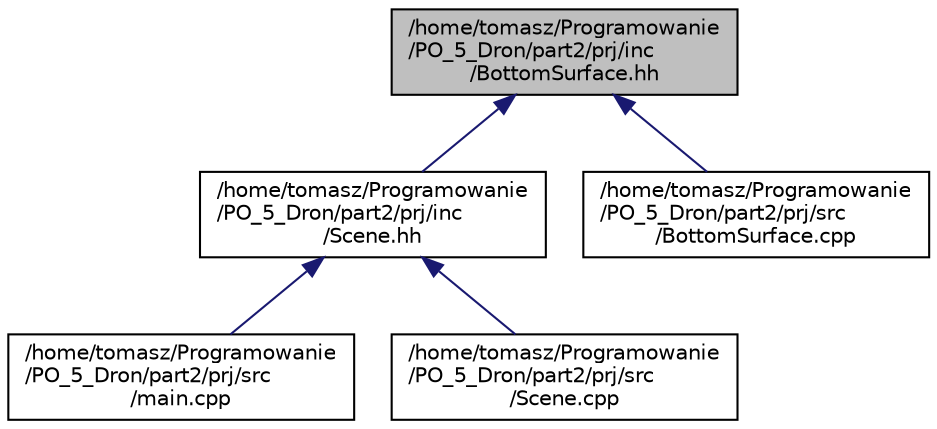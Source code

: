 digraph "/home/tomasz/Programowanie/PO_5_Dron/part2/prj/inc/BottomSurface.hh"
{
  edge [fontname="Helvetica",fontsize="10",labelfontname="Helvetica",labelfontsize="10"];
  node [fontname="Helvetica",fontsize="10",shape=record];
  Node5 [label="/home/tomasz/Programowanie\l/PO_5_Dron/part2/prj/inc\l/BottomSurface.hh",height=0.2,width=0.4,color="black", fillcolor="grey75", style="filled", fontcolor="black"];
  Node5 -> Node6 [dir="back",color="midnightblue",fontsize="10",style="solid",fontname="Helvetica"];
  Node6 [label="/home/tomasz/Programowanie\l/PO_5_Dron/part2/prj/inc\l/Scene.hh",height=0.2,width=0.4,color="black", fillcolor="white", style="filled",URL="$_scene_8hh.html"];
  Node6 -> Node7 [dir="back",color="midnightblue",fontsize="10",style="solid",fontname="Helvetica"];
  Node7 [label="/home/tomasz/Programowanie\l/PO_5_Dron/part2/prj/src\l/main.cpp",height=0.2,width=0.4,color="black", fillcolor="white", style="filled",URL="$main_8cpp.html"];
  Node6 -> Node8 [dir="back",color="midnightblue",fontsize="10",style="solid",fontname="Helvetica"];
  Node8 [label="/home/tomasz/Programowanie\l/PO_5_Dron/part2/prj/src\l/Scene.cpp",height=0.2,width=0.4,color="black", fillcolor="white", style="filled",URL="$_scene_8cpp.html"];
  Node5 -> Node9 [dir="back",color="midnightblue",fontsize="10",style="solid",fontname="Helvetica"];
  Node9 [label="/home/tomasz/Programowanie\l/PO_5_Dron/part2/prj/src\l/BottomSurface.cpp",height=0.2,width=0.4,color="black", fillcolor="white", style="filled",URL="$_bottom_surface_8cpp.html"];
}
